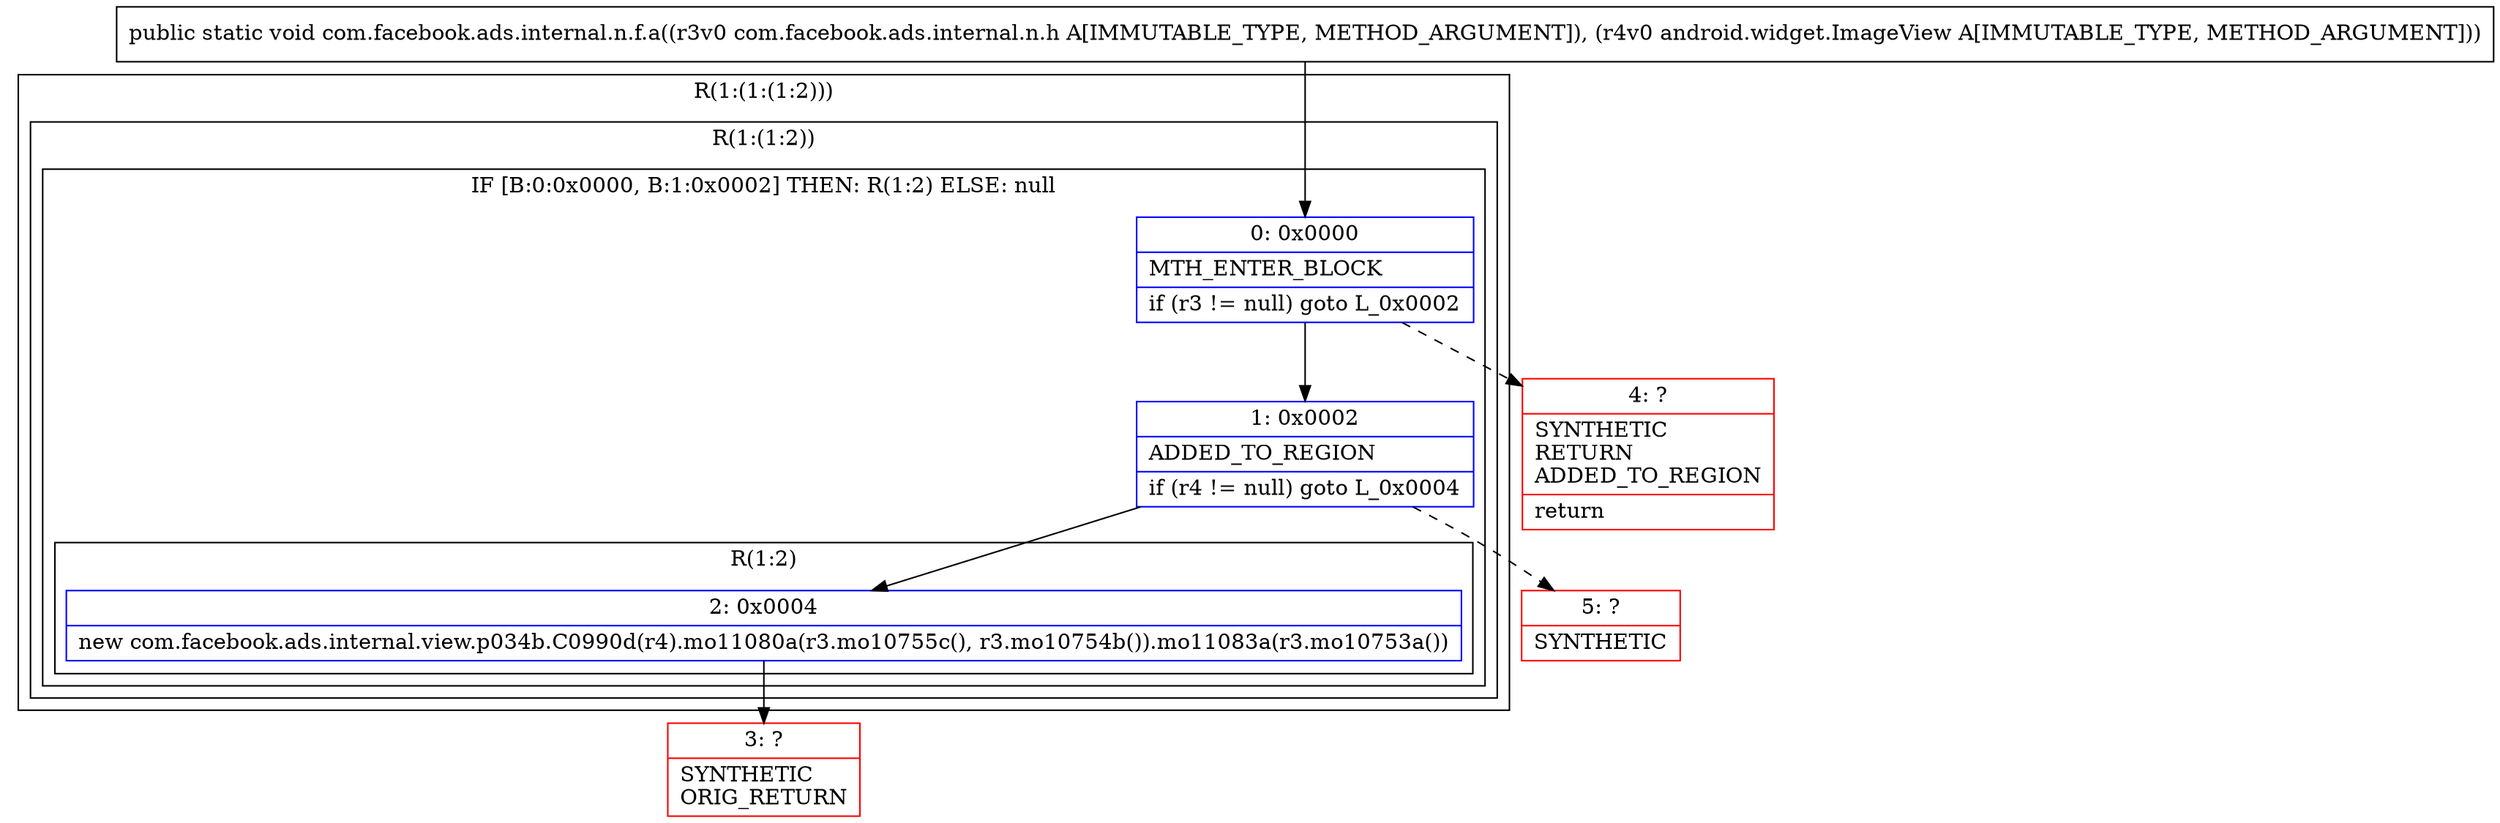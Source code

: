 digraph "CFG forcom.facebook.ads.internal.n.f.a(Lcom\/facebook\/ads\/internal\/n\/h;Landroid\/widget\/ImageView;)V" {
subgraph cluster_Region_2056708890 {
label = "R(1:(1:(1:2)))";
node [shape=record,color=blue];
subgraph cluster_Region_2070153967 {
label = "R(1:(1:2))";
node [shape=record,color=blue];
subgraph cluster_IfRegion_2004737177 {
label = "IF [B:0:0x0000, B:1:0x0002] THEN: R(1:2) ELSE: null";
node [shape=record,color=blue];
Node_0 [shape=record,label="{0\:\ 0x0000|MTH_ENTER_BLOCK\l|if (r3 != null) goto L_0x0002\l}"];
Node_1 [shape=record,label="{1\:\ 0x0002|ADDED_TO_REGION\l|if (r4 != null) goto L_0x0004\l}"];
subgraph cluster_Region_284149378 {
label = "R(1:2)";
node [shape=record,color=blue];
Node_2 [shape=record,label="{2\:\ 0x0004|new com.facebook.ads.internal.view.p034b.C0990d(r4).mo11080a(r3.mo10755c(), r3.mo10754b()).mo11083a(r3.mo10753a())\l}"];
}
}
}
}
Node_3 [shape=record,color=red,label="{3\:\ ?|SYNTHETIC\lORIG_RETURN\l}"];
Node_4 [shape=record,color=red,label="{4\:\ ?|SYNTHETIC\lRETURN\lADDED_TO_REGION\l|return\l}"];
Node_5 [shape=record,color=red,label="{5\:\ ?|SYNTHETIC\l}"];
MethodNode[shape=record,label="{public static void com.facebook.ads.internal.n.f.a((r3v0 com.facebook.ads.internal.n.h A[IMMUTABLE_TYPE, METHOD_ARGUMENT]), (r4v0 android.widget.ImageView A[IMMUTABLE_TYPE, METHOD_ARGUMENT])) }"];
MethodNode -> Node_0;
Node_0 -> Node_1;
Node_0 -> Node_4[style=dashed];
Node_1 -> Node_2;
Node_1 -> Node_5[style=dashed];
Node_2 -> Node_3;
}

